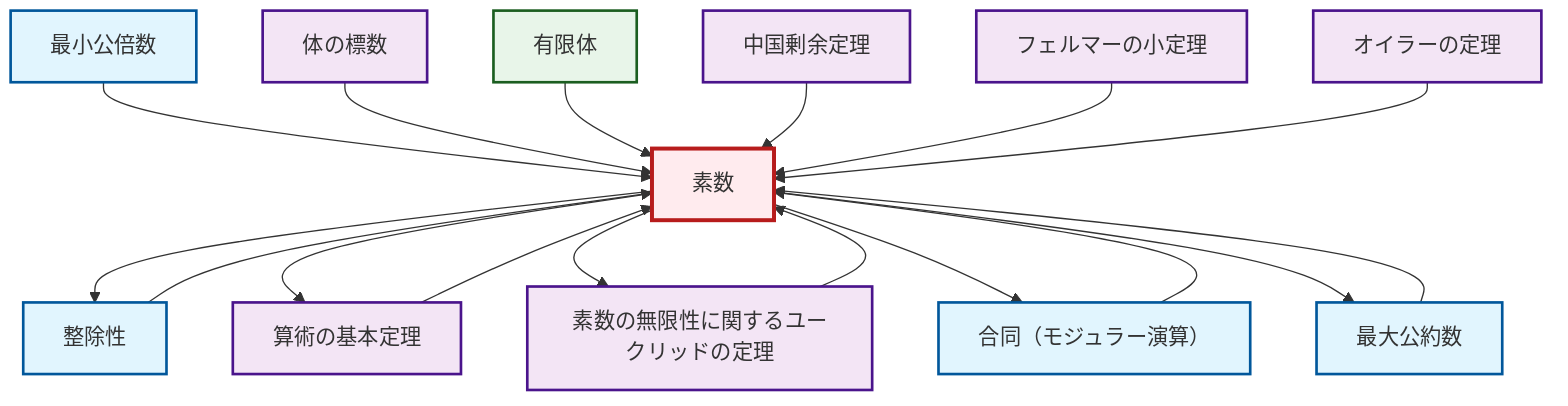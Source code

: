 graph TD
    classDef definition fill:#e1f5fe,stroke:#01579b,stroke-width:2px
    classDef theorem fill:#f3e5f5,stroke:#4a148c,stroke-width:2px
    classDef axiom fill:#fff3e0,stroke:#e65100,stroke-width:2px
    classDef example fill:#e8f5e9,stroke:#1b5e20,stroke-width:2px
    classDef current fill:#ffebee,stroke:#b71c1c,stroke-width:3px
    def-lcm["最小公倍数"]:::definition
    thm-fermat-little["フェルマーの小定理"]:::theorem
    def-gcd["最大公約数"]:::definition
    def-congruence["合同（モジュラー演算）"]:::definition
    thm-field-characteristic["体の標数"]:::theorem
    thm-euclid-infinitude-primes["素数の無限性に関するユークリッドの定理"]:::theorem
    def-prime["素数"]:::definition
    thm-fundamental-arithmetic["算術の基本定理"]:::theorem
    ex-finite-field["有限体"]:::example
    def-divisibility["整除性"]:::definition
    thm-euler["オイラーの定理"]:::theorem
    thm-chinese-remainder["中国剰余定理"]:::theorem
    thm-fundamental-arithmetic --> def-prime
    def-lcm --> def-prime
    def-gcd --> def-prime
    thm-field-characteristic --> def-prime
    def-prime --> def-divisibility
    ex-finite-field --> def-prime
    def-prime --> thm-fundamental-arithmetic
    def-divisibility --> def-prime
    def-prime --> thm-euclid-infinitude-primes
    def-congruence --> def-prime
    def-prime --> def-congruence
    thm-chinese-remainder --> def-prime
    thm-fermat-little --> def-prime
    thm-euclid-infinitude-primes --> def-prime
    thm-euler --> def-prime
    def-prime --> def-gcd
    class def-prime current